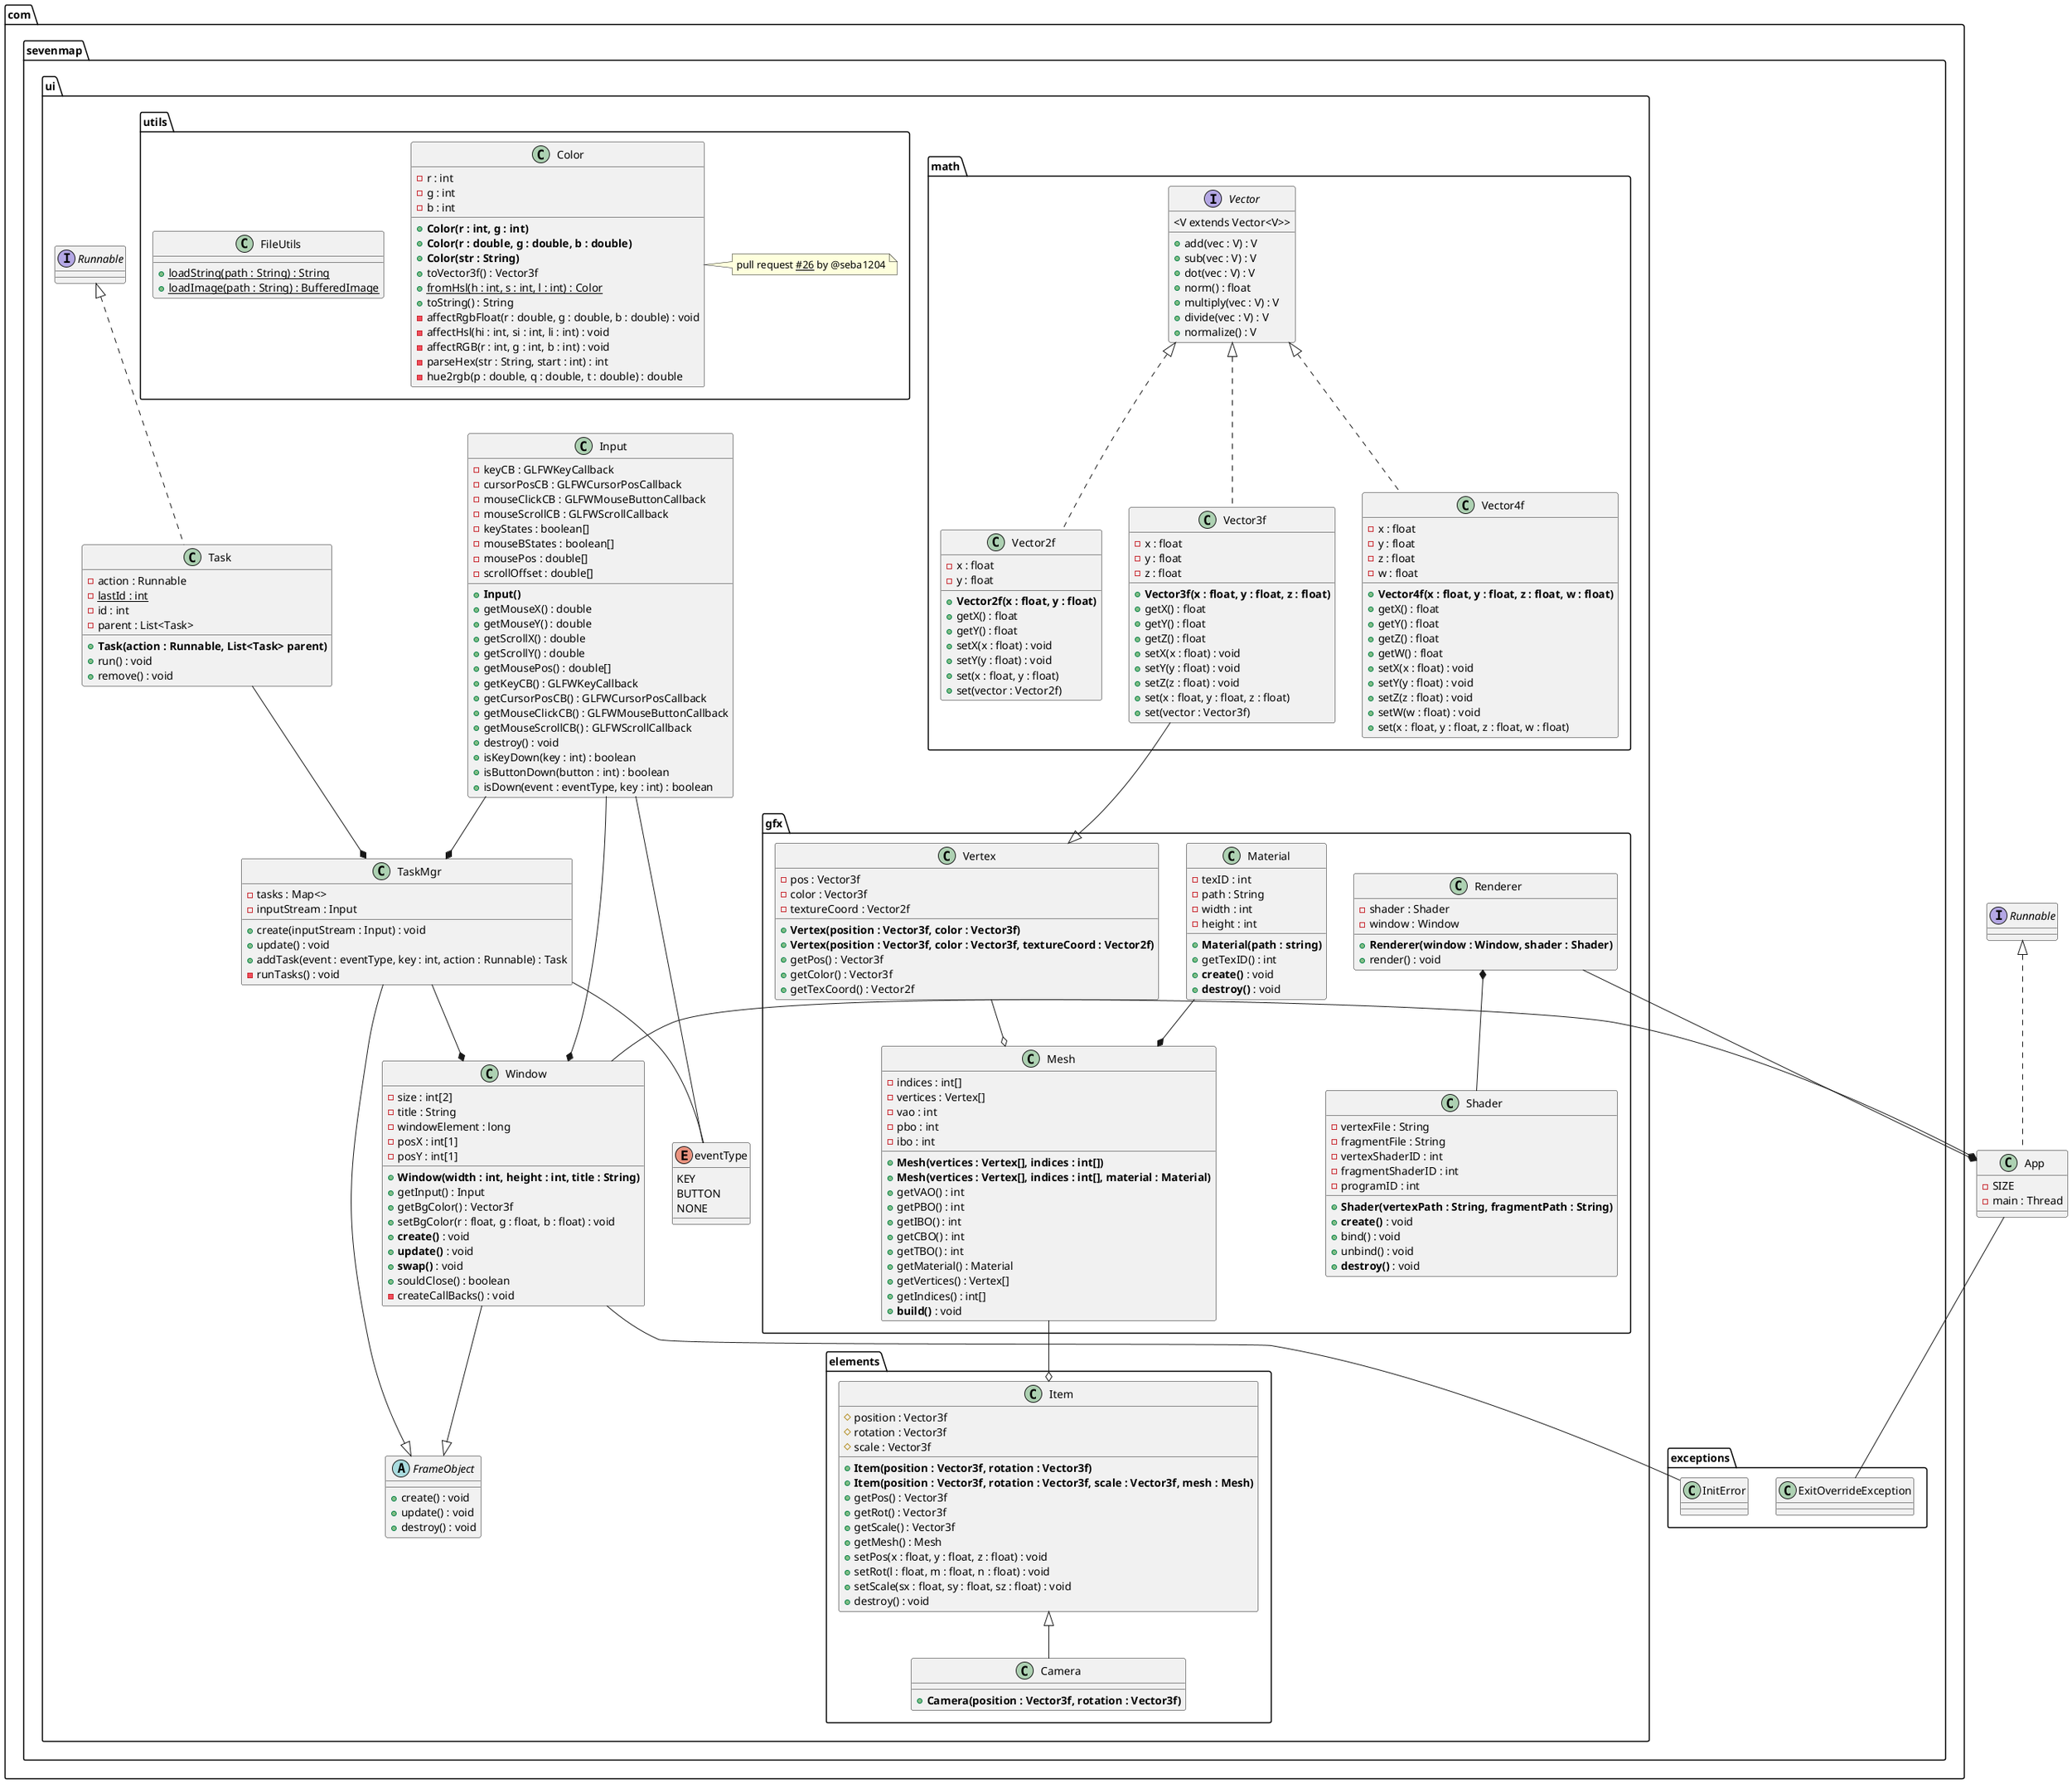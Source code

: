@startuml diagram

class App implements Runnable {
    - SIZE
    - main : Thread
}

interface Runnable {

}

package com.sevenmap.exceptions {
    class ExitOverrideException {

    }
    class InitError {

    }
}
package com.sevenmap.ui {
    
    class Window {
        - size : int[2]
        - title : String
        - windowElement : long
        - posX : int[1]
        - posY : int[1]
        + **Window(width : int, height : int, title : String)**
        + getInput() : Input
        + getBgColor() : Vector3f
        + setBgColor(r : float, g : float, b : float) : void
        + **create()** : void
        + **update()** : void
        + **swap()** : void
        + souldClose() : boolean
        - createCallBacks() : void




    }

    enum eventType {
        KEY
        BUTTON
        NONE
    }

    class Input {
        - keyCB : GLFWKeyCallback
        - cursorPosCB : GLFWCursorPosCallback
        - mouseClickCB : GLFWMouseButtonCallback
        - mouseScrollCB : GLFWScrollCallback
        - keyStates : boolean[]
        - mouseBStates : boolean[]
        - mousePos : double[]
        - scrollOffset : double[]
        + **Input()**
        + getMouseX() : double
        + getMouseY() : double
        + getScrollX() : double
        + getScrollY() : double
        + getMousePos() : double[]
        + getKeyCB() : GLFWKeyCallback
        + getCursorPosCB() : GLFWCursorPosCallback
        + getMouseClickCB() : GLFWMouseButtonCallback
        + getMouseScrollCB() : GLFWScrollCallback
        + destroy() : void
        + isKeyDown(key : int) : boolean
        + isButtonDown(button : int) : boolean
        + isDown(event : eventType, key : int) : boolean

        
    }

    class TaskMgr {
        - tasks : Map<>
        - inputStream : Input
        + create(inputStream : Input) : void
        + update() : void
        + addTask(event : eventType, key : int, action : Runnable) : Task
        - runTasks() : void
    }

    class Task implements Runnable {
        - action : Runnable
        - {static} lastId : int
        - id : int
        - parent : List<Task>
        + **Task(action : Runnable, List<Task> parent)**
        + run() : void
        + remove() : void
    }

    abstract class FrameObject {
        + create() : void
        + update() : void
        + destroy() : void

    }

    package com.sevenmap.ui.gfx {

        class Renderer {
            - shader : Shader
            - window : Window
            + **Renderer(window : Window, shader : Shader)**
            + render() : void
        }

        class Mesh {
            - indices : int[]
            - vertices : Vertex[]
            - vao : int
            - pbo : int
            - ibo : int
            + **Mesh(vertices : Vertex[], indices : int[])**
            + **Mesh(vertices : Vertex[], indices : int[], material : Material)**
            + getVAO() : int
            + getPBO() : int
            + getIBO() : int
            + getCBO() : int
            + getTBO() : int
            + getMaterial() : Material
            + getVertices() : Vertex[]
            + getIndices() : int[]
            + **build()** : void
        }

        class Vertex {
            - pos : Vector3f
            - color : Vector3f
            - textureCoord : Vector2f
            + **Vertex(position : Vector3f, color : Vector3f)**
            + **Vertex(position : Vector3f, color : Vector3f, textureCoord : Vector2f)**
            + getPos() : Vector3f
            + getColor() : Vector3f
            + getTexCoord() : Vector2f
        }

        class Material {
            - texID : int
            - path : String
            - width : int
            - height : int
            + **Material(path : string)**
            + getTexID() : int
            + **create()** : void
            + **destroy()** : void
        }

        class Shader {
            - vertexFile : String
            - fragmentFile : String
            - vertexShaderID : int
            - fragmentShaderID : int
            - programID : int
            + **Shader(vertexPath : String, fragmentPath : String)**
            + **create()** : void
            + bind() : void
            + unbind() : void
            + **destroy()** : void
        }
    }
    
    package com.sevenmap.ui.math {
        interface Vector {
            <V extends Vector<V>>
            + add(vec : V) : V
            + sub(vec : V) : V
            + dot(vec : V) : V
            + norm() : float
            + multiply(vec : V) : V
            + divide(vec : V) : V
            + normalize() : V
        }

        class Vector2f implements Vector {
            - x : float
            - y : float
            + **Vector2f(x : float, y : float)**
            + getX() : float
            + getY() : float
            + setX(x : float) : void
            + setY(y : float) : void
            + set(x : float, y : float)
            + set(vector : Vector2f)
        }
        class Vector3f implements Vector {
            - x : float
            - y : float
            - z : float
            + **Vector3f(x : float, y : float, z : float)**
            + getX() : float
            + getY() : float
            + getZ() : float
            + setX(x : float) : void
            + setY(y : float) : void
            + setZ(z : float) : void
            + set(x : float, y : float, z : float)
            + set(vector : Vector3f)
        }

        class Vector4f implements Vector {
            - x : float
            - y : float
            - z : float
            - w : float
            + **Vector4f(x : float, y : float, z : float, w : float)**
            + getX() : float
            + getY() : float
            + getZ() : float
            + getW() : float
            + setX(x : float) : void
            + setY(y : float) : void
            + setZ(z : float) : void
            + setW(w : float) : void
            + set(x : float, y : float, z : float, w : float)
        }

        
    }

    package com.sevenmap.ui.elements {
        
        class Item {
            # position : Vector3f
            # rotation : Vector3f
            # scale : Vector3f
            + **Item(position : Vector3f, rotation : Vector3f)**
            + **Item(position : Vector3f, rotation : Vector3f, scale : Vector3f, mesh : Mesh)**
            + getPos() : Vector3f
            + getRot() : Vector3f
            + getScale() : Vector3f
            + getMesh() : Mesh
            + setPos(x : float, y : float, z : float) : void
            + setRot(l : float, m : float, n : float) : void
            + setScale(sx : float, sy : float, sz : float) : void
            + destroy() : void


        }

        class Camera extends Item{
            + **Camera(position : Vector3f, rotation : Vector3f)**
        }

        
    }

    package com.sevenmap.ui.utils {
        class Color {
            - r : int
            - g : int
            - b : int
            + **Color(r : int, g : int)**
            + **Color(r : double, g : double, b : double)**
            + **Color(str : String)**
            + toVector3f() : Vector3f
            + {static} fromHsl(h : int, s : int, l : int) : Color
            + toString() : String
            - affectRgbFloat(r : double, g : double, b : double) : void
            - affectHsl(hi : int, si : int, li : int) : void
            - affectRGB(r : int, g : int, b : int) : void
            - parseHex(str : String, start : int) : int
            - hue2rgb(p : double, q : double, t : double) : double
        }
        note right: pull request <u>#26</u> by @seba1204

        class FileUtils {
            + {static} loadString(path : String) : String
            + {static} loadImage(path : String) : BufferedImage
        }
    }


}

Window --* App
Renderer --* App
TaskMgr --* Window
Input --* Window
Vertex --o Mesh
Task --* TaskMgr
TaskMgr --|> FrameObject
Window --|> FrameObject
Window -- InitError
Input -- eventType
TaskMgr -- eventType
Input --* TaskMgr
App -- ExitOverrideException
Vector3f --|> Vertex
Renderer *-- Shader
Material --* Mesh
Mesh --o Item

@enduml